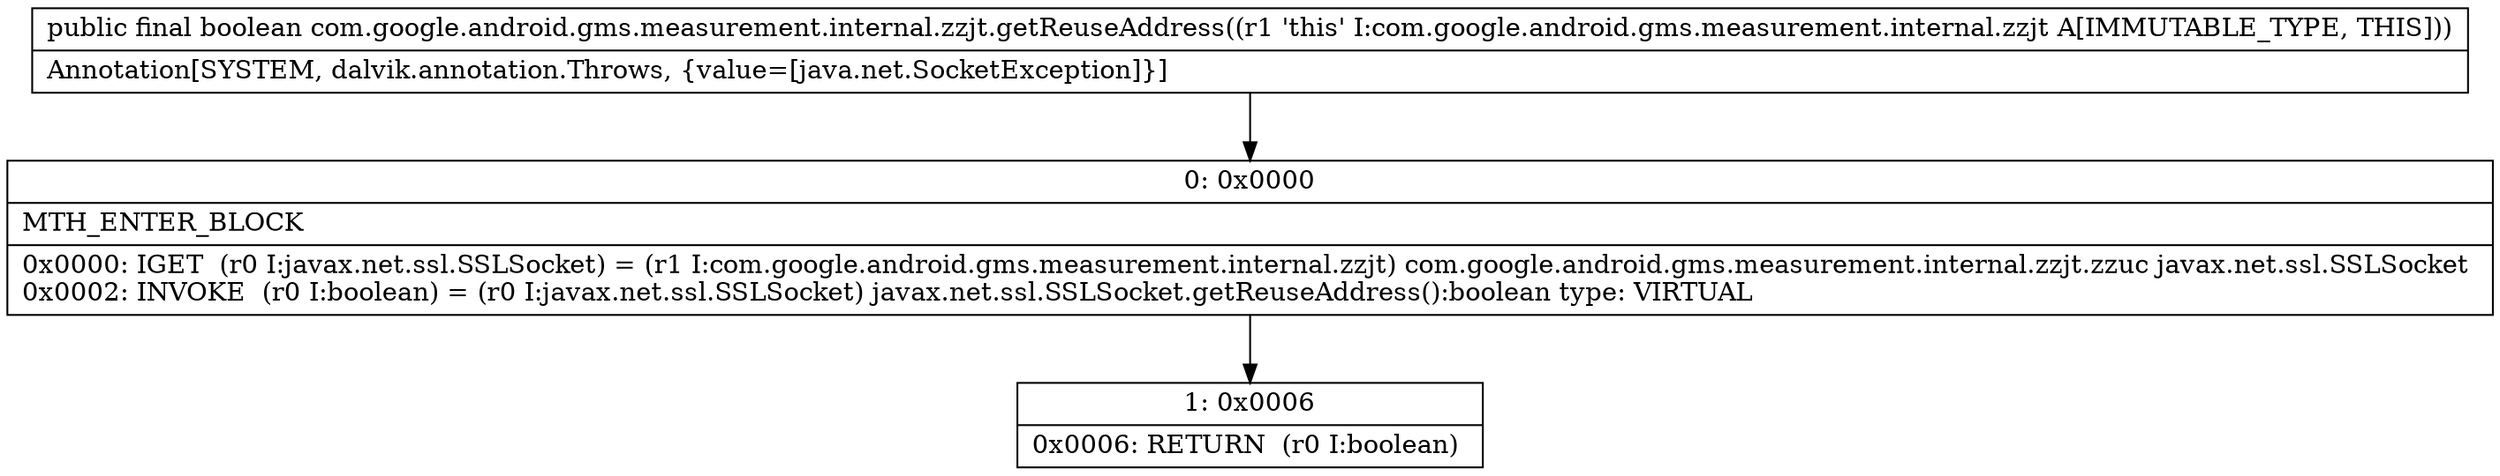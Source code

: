 digraph "CFG forcom.google.android.gms.measurement.internal.zzjt.getReuseAddress()Z" {
Node_0 [shape=record,label="{0\:\ 0x0000|MTH_ENTER_BLOCK\l|0x0000: IGET  (r0 I:javax.net.ssl.SSLSocket) = (r1 I:com.google.android.gms.measurement.internal.zzjt) com.google.android.gms.measurement.internal.zzjt.zzuc javax.net.ssl.SSLSocket \l0x0002: INVOKE  (r0 I:boolean) = (r0 I:javax.net.ssl.SSLSocket) javax.net.ssl.SSLSocket.getReuseAddress():boolean type: VIRTUAL \l}"];
Node_1 [shape=record,label="{1\:\ 0x0006|0x0006: RETURN  (r0 I:boolean) \l}"];
MethodNode[shape=record,label="{public final boolean com.google.android.gms.measurement.internal.zzjt.getReuseAddress((r1 'this' I:com.google.android.gms.measurement.internal.zzjt A[IMMUTABLE_TYPE, THIS]))  | Annotation[SYSTEM, dalvik.annotation.Throws, \{value=[java.net.SocketException]\}]\l}"];
MethodNode -> Node_0;
Node_0 -> Node_1;
}

